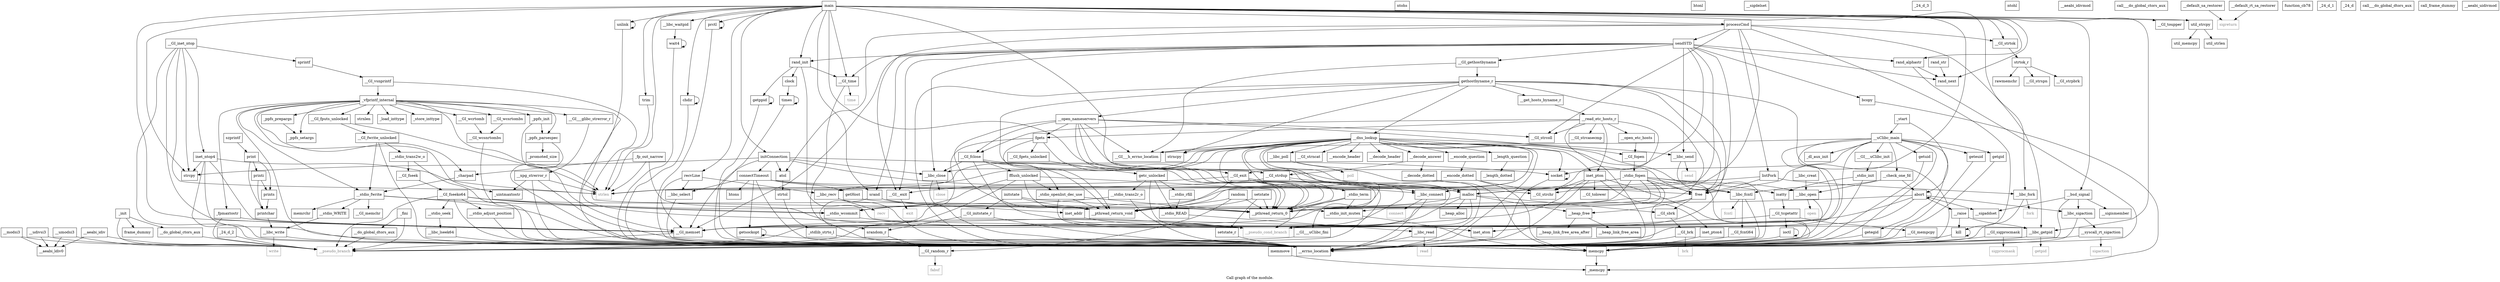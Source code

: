 digraph "Call graph of the module." {
  label="Call graph of the module.";
  node [shape=record];

  Node__24_d_2 [label="{_24_d_2}"];
  Node___GI_fcntl64 [label="{__GI_fcntl64}"];
  Node___libc_connect [label="{__libc_connect}"];
  Node___GI__exit [label="{__GI__exit}"];
  Node_chdir [label="{chdir}"];
  Node_ntohs [label="{ntohs}"];
  Node___libc_close [label="{__libc_close}"];
  Node___libc_fork [label="{__libc_fork}"];
  Node___libc_getpid [label="{__libc_getpid}"];
  Node_bcopy [label="{bcopy}"];
  Node_getppid [label="{getppid}"];
  Node___GI_random_r [label="{__GI_random_r}"];
  Node_atol [label="{atol}"];
  Node___GI_initstate_r [label="{__GI_initstate_r}"];
  Node___libc_fcntl [label="{__libc_fcntl}"];
  Node_getsockopt [label="{getsockopt}"];
  Node___GI_exit [label="{__GI_exit}"];
  Node___GI___uClibc_fini [label="{__GI___uClibc_fini}"];
  Node___pthread_return_0 [label="{__pthread_return_0}"];
  Node___pthread_return_void [label="{__pthread_return_void}"];
  Node_kill [label="{kill}"];
  Node_prctl [label="{prctl}"];
  Node_strcpy [label="{strcpy}"];
  Node___libc_recv [label="{__libc_recv}"];
  Node_memcpy [label="{memcpy}"];
  Node_htonl [label="{htonl}"];
  Node_random [label="{random}"];
  Node___libc_select [label="{__libc_select}"];
  Node___GI_time [label="{__GI_time}"];
  Node_unlink [label="{unlink}"];
  Node___libc_send [label="{__libc_send}"];
  Node___libc_waitpid [label="{__libc_waitpid}"];
  Node___libc_write [label="{__libc_write}"];
  Node_socket [label="{socket}"];
  Node_htons [label="{htons}"];
  Node___GI_toupper [label="{__GI_toupper}"];
  Node___errno_location [label="{__errno_location}"];
  Node_srandom_r [label="{srandom_r}"];
  Node___bsd_signal [label="{__bsd_signal}"];
  Node___GI_strtok [label="{__GI_strtok}"];
  Node___GI_memset [label="{__GI_memset}"];
  Node___sigismember [label="{__sigismember}"];
  Node_clock [label="{clock}"];
  Node___sigaddset [label="{__sigaddset}"];
  Node___sigdelset [label="{__sigdelset}"];
  Node___GI_strcoll [label="{__GI_strcoll}"];
  Node_malloc [label="{malloc}"];
  Node_free [label="{free}"];
  Node_strlen [color="gray50", fontcolor="gray50", label="{strlen}"];
  Node_setstate [label="{setstate}"];
  Node_inet_addr [label="{inet_addr}"];
  Node_strtol [label="{strtol}"];
  Node__stdlib_strto_l [label="{_stdlib_strto_l}"];
  Node___GI_gethostbyname [label="{__GI_gethostbyname}"];
  Node_initstate [label="{initstate}"];
  Node__24_d_3 [label="{_24_d_3}"];
  Node___heap_alloc [label="{__heap_alloc}"];
  Node_ntohl [label="{ntohl}"];
  Node___heap_link_free_area [label="{__heap_link_free_area}"];
  Node_srand [label="{srand}"];
  Node_gethostbyname_r [label="{gethostbyname_r}"];
  Node___heap_link_free_area_after [label="{__heap_link_free_area_after}"];
  Node___GI_strchr [label="{__GI_strchr}"];
  Node___heap_free [label="{__heap_free}"];
  Node_abort [label="{abort}"];
  Node_rawmemchr [label="{rawmemchr}"];
  Node___GI_strncat [label="{__GI_strncat}"];
  Node___GI_strspn [label="{__GI_strspn}"];
  Node___GI_strdup [label="{__GI_strdup}"];
  Node_isatty [label="{isatty}"];
  Node___GI_tcgetattr [label="{__GI_tcgetattr}"];
  Node_inet_pton4 [label="{inet_pton4}"];
  Node_inet_pton [label="{inet_pton}"];
  Node_inet_ntop4 [label="{inet_ntop4}"];
  Node___GI_inet_ntop [label="{__GI_inet_ntop}"];
  Node___encode_header [label="{__encode_header}"];
  Node___decode_header [label="{__decode_header}"];
  Node___encode_question [label="{__encode_question}"];
  Node___length_question [label="{__length_question}"];
  Node___decode_answer [label="{__decode_answer}"];
  Node___open_etc_hosts [label="{__open_etc_hosts}"];
  Node___read_etc_hosts_r [label="{__read_etc_hosts_r}"];
  Node_ioctl [label="{ioctl}"];
  Node___GI_tolower [label="{__GI_tolower}"];
  Node_sprintf [label="{sprintf}"];
  Node___GI_vsnprintf [label="{__GI_vsnprintf}"];
  Node___stdio_WRITE [label="{__stdio_WRITE}"];
  Node__charpad [label="{_charpad}"];
  Node__fp_out_narrow [label="{_fp_out_narrow}"];
  Node__ppfs_init [label="{_ppfs_init}"];
  Node__vfprintf_internal [label="{_vfprintf_internal}"];
  Node__ppfs_prepargs [label="{_ppfs_prepargs}"];
  Node__ppfs_setargs [label="{_ppfs_setargs}"];
  Node__promoted_size [label="{_promoted_size}"];
  Node__ppfs_parsespec [label="{_ppfs_parsespec}"];
  Node_getc_unlocked [label="{getc_unlocked}"];
  Node___GI_fputs_unlocked [label="{__GI_fputs_unlocked}"];
  Node___GI_fwrite_unlocked [label="{__GI_fwrite_unlocked}"];
  Node___GI_mempcpy [label="{__GI_mempcpy}"];
  Node_strnlen [label="{strnlen}"];
  Node___GI___glibc_strerror_r [label="{__GI___glibc_strerror_r}"];
  Node___xpg_strerror_r [label="{__xpg_strerror_r}"];
  Node___GI_strcasecmp [label="{__GI_strcasecmp}"];
  Node___encode_dotted [label="{__encode_dotted}"];
  Node___decode_dotted [label="{__decode_dotted}"];
  Node___length_dotted [label="{__length_dotted}"];
  Node___GI_wcrtomb [label="{__GI_wcrtomb}"];
  Node___GI_wcsrtombs [label="{__GI_wcsrtombs}"];
  Node___GI_wcsnrtombs [label="{__GI_wcsnrtombs}"];
  Node___stdio_READ [label="{__stdio_READ}"];
  Node___stdio_fwrite [label="{__stdio_fwrite}"];
  Node___stdio_rfill [label="{__stdio_rfill}"];
  Node___stdio_trans2r_o [label="{__stdio_trans2r_o}"];
  Node___stdio_trans2w_o [label="{__stdio_trans2w_o}"];
  Node__load_inttype [label="{_load_inttype}"];
  Node__store_inttype [label="{_store_inttype}"];
  Node__uintmaxtostr [label="{_uintmaxtostr}"];
  Node__fpmaxtostr [label="{_fpmaxtostr}"];
  Node___GI_memchr [label="{__GI_memchr}"];
  Node_memrchr [label="{memrchr}"];
  Node___libc_read [label="{__libc_read}"];
  Node___GI_fseek [label="{__GI_fseek}"];
  Node___GI_fseeko64 [label="{__GI_fseeko64}"];
  Node___stdio_adjust_position [label="{__stdio_adjust_position}"];
  Node___stdio_seek [label="{__stdio_seek}"];
  Node___libc_lseek64 [label="{__libc_lseek64}"];
  Node___aeabi_idiv [label="{__aeabi_idiv}"];
  Node___aeabi_idivmod [label="{__aeabi_idivmod}"];
  Node___modsi3 [label="{__modsi3}"];
  Node___do_global_ctors_aux [label="{__do_global_ctors_aux}"];
  Node_call___do_global_ctors_aux [label="{call___do_global_ctors_aux}"];
  Node__fini [label="{_fini}"];
  Node_fcntl [color="gray50", fontcolor="gray50", label="{fcntl}"];
  Node_exit [color="gray50", fontcolor="gray50", label="{exit}"];
  Node_close [color="gray50", fontcolor="gray50", label="{close}"];
  Node_fork [color="gray50", fontcolor="gray50", label="{fork}"];
  Node_getpid [color="gray50", fontcolor="gray50", label="{getpid}"];
  Node_time [color="gray50", fontcolor="gray50", label="{time}"];
  Node_write [color="gray50", fontcolor="gray50", label="{write}"];
  Node_connect [color="gray50", fontcolor="gray50", label="{connect}"];
  Node_recv [color="gray50", fontcolor="gray50", label="{recv}"];
  Node_send [color="gray50", fontcolor="gray50", label="{send}"];
  Node_sigreturn [color="gray50", fontcolor="gray50", label="{sigreturn}"];
  Node_sigaction [color="gray50", fontcolor="gray50", label="{sigaction}"];
  Node_open [color="gray50", fontcolor="gray50", label="{open}"];
  Node_sigprocmask [color="gray50", fontcolor="gray50", label="{sigprocmask}"];
  Node_brk [color="gray50", fontcolor="gray50", label="{brk}"];
  Node_poll [color="gray50", fontcolor="gray50", label="{poll}"];
  Node_read [color="gray50", fontcolor="gray50", label="{read}"];
  Node_fabsf [color="gray50", fontcolor="gray50", label="{fabsf}"];
  Node___GI_sbrk [label="{__GI_sbrk}"];
  Node___GI_sigprocmask [label="{__GI_sigprocmask}"];
  Node_times [label="{times}"];
  Node_wait4 [label="{wait4}"];
  Node___GI___h_errno_location [label="{__GI___h_errno_location}"];
  Node__memcpy [label="{_memcpy}"];
  Node_function_cb78 [label="{function_cb78}"];
  Node_memmove [label="{memmove}"];
  Node_strncpy [label="{strncpy}"];
  Node_strtok_r [label="{strtok_r}"];
  Node___GI_strpbrk [label="{__GI_strpbrk}"];
  Node_inet_aton [label="{inet_aton}"];
  Node___dns_lookup [label="{__dns_lookup}"];
  Node__24_d_1 [label="{_24_d_1}"];
  Node___open_nameservers [label="{__open_nameservers}"];
  Node___get_hosts_byname_r [label="{__get_hosts_byname_r}"];
  Node___raise [label="{__raise}"];
  Node___GI_brk [label="{__GI_brk}"];
  Node___libc_poll [label="{__libc_poll}"];
  Node___GI_fclose [label="{__GI_fclose}"];
  Node___GI_fopen [label="{__GI_fopen}"];
  Node__stdio_fopen [label="{_stdio_fopen}"];
  Node__24_d [label="{_24_d}"];
  Node__stdio_init [label="{_stdio_init}"];
  Node___stdio_init_mutex [label="{__stdio_init_mutex}"];
  Node__stdio_term [label="{_stdio_term}"];
  Node___stdio_wcommit [label="{__stdio_wcommit}"];
  Node_fgets [label="{fgets}"];
  Node__stdio_openlist_dec_use [label="{_stdio_openlist_dec_use}"];
  Node_fflush_unlocked [label="{fflush_unlocked}"];
  Node___GI_fgets_unlocked [label="{__GI_fgets_unlocked}"];
  Node___check_one_fd [label="{__check_one_fd}"];
  Node___GI___uClibc_init [label="{__GI___uClibc_init}"];
  Node___uClibc_main [label="{__uClibc_main}"];
  Node___libc_sigaction [label="{__libc_sigaction}"];
  Node___default_sa_restorer [label="{__default_sa_restorer}"];
  Node___default_rt_sa_restorer [label="{__default_rt_sa_restorer}"];
  Node___syscall_rt_sigaction [label="{__syscall_rt_sigaction}"];
  Node_getegid [label="{getegid}"];
  Node_geteuid [label="{geteuid}"];
  Node_getgid [label="{getgid}"];
  Node_getuid [label="{getuid}"];
  Node___libc_open [label="{__libc_open}"];
  Node___libc_creat [label="{__libc_creat}"];
  Node__dl_aux_init [label="{_dl_aux_init}"];
  Node___pseudo_branch [color="gray50", fontcolor="gray50", label="{__pseudo_branch}"];
  Node___pseudo_cond_branch [color="gray50", fontcolor="gray50", label="{__pseudo_cond_branch}"];
  Node__init [label="{_init}"];
  Node___do_global_dtors_aux [label="{__do_global_dtors_aux}"];
  Node_call___do_global_dtors_aux [label="{call___do_global_dtors_aux}"];
  Node_frame_dummy [label="{frame_dummy}"];
  Node_call_frame_dummy [label="{call_frame_dummy}"];
  Node__start [label="{_start}"];
  Node_rand_init [label="{rand_init}"];
  Node_rand_next [label="{rand_next}"];
  Node_rand_str [label="{rand_str}"];
  Node_rand_alphastr [label="{rand_alphastr}"];
  Node_util_strlen [label="{util_strlen}"];
  Node_util_memcpy [label="{util_memcpy}"];
  Node_util_strcpy [label="{util_strcpy}"];
  Node_printchar [label="{printchar}"];
  Node_prints [label="{prints}"];
  Node_setstate_r [label="{setstate_r}"];
  Node_printi [label="{printi}"];
  Node_print [label="{print}"];
  Node_szprintf [label="{szprintf}"];
  Node_trim [label="{trim}"];
  Node_getHost [label="{getHost}"];
  Node_recvLine [label="{recvLine}"];
  Node_connectTimeout [label="{connectTimeout}"];
  Node_listFork [label="{listFork}"];
  Node_sendSTD [label="{sendSTD}"];
  Node_processCmd [label="{processCmd}"];
  Node_initConnection [label="{initConnection}"];
  Node_main [label="{main}"];
  Node___udivsi3 [label="{__udivsi3}"];
  Node___aeabi_uidivmod [label="{__aeabi_uidivmod}"];
  Node___umodsi3 [label="{__umodsi3}"];
  Node___aeabi_ldiv0 [label="{__aeabi_ldiv0}"];
  Node__24_d_2 -> Node___pseudo_branch;
  Node___GI_fcntl64 -> Node___errno_location;
  Node___libc_connect -> Node___errno_location;
  Node___libc_connect -> Node_connect;
  Node___GI__exit -> Node_exit;
  Node_chdir -> Node_chdir;
  Node_chdir -> Node___errno_location;
  Node___libc_close -> Node___errno_location;
  Node___libc_close -> Node_close;
  Node___libc_fork -> Node___errno_location;
  Node___libc_fork -> Node_fork;
  Node___libc_getpid -> Node___errno_location;
  Node___libc_getpid -> Node_getpid;
  Node_bcopy -> Node__memcpy;
  Node_getppid -> Node_getppid;
  Node_getppid -> Node___errno_location;
  Node___GI_random_r -> Node_fabsf;
  Node_atol -> Node_strtol;
  Node___GI_initstate_r -> Node___errno_location;
  Node___GI_initstate_r -> Node_srandom_r;
  Node___libc_fcntl -> Node___GI_fcntl64;
  Node___libc_fcntl -> Node___errno_location;
  Node___libc_fcntl -> Node_fcntl;
  Node_getsockopt -> Node_getsockopt;
  Node_getsockopt -> Node___errno_location;
  Node___GI_exit -> Node___GI__exit;
  Node___GI_exit -> Node___GI___uClibc_fini;
  Node___GI_exit -> Node___pthread_return_0;
  Node___GI_exit -> Node___pthread_return_void;
  Node___GI_exit -> Node__stdio_term;
  Node___GI_exit -> Node___pseudo_branch;
  Node___GI___uClibc_fini -> Node___pseudo_branch;
  Node_kill -> Node_kill;
  Node_kill -> Node___errno_location;
  Node_prctl -> Node_prctl;
  Node_prctl -> Node___errno_location;
  Node___libc_recv -> Node___errno_location;
  Node___libc_recv -> Node_recv;
  Node_memcpy -> Node__memcpy;
  Node_random -> Node___GI_random_r;
  Node_random -> Node___pthread_return_0;
  Node_random -> Node___pthread_return_void;
  Node___libc_select -> Node___errno_location;
  Node___GI_time -> Node___errno_location;
  Node___GI_time -> Node_time;
  Node_unlink -> Node_unlink;
  Node_unlink -> Node___errno_location;
  Node___libc_send -> Node___errno_location;
  Node___libc_send -> Node_send;
  Node___libc_waitpid -> Node_wait4;
  Node___libc_write -> Node___errno_location;
  Node___libc_write -> Node_write;
  Node_socket -> Node_socket;
  Node_socket -> Node___errno_location;
  Node_srandom_r -> Node___GI_random_r;
  Node___bsd_signal -> Node___errno_location;
  Node___bsd_signal -> Node___sigismember;
  Node___bsd_signal -> Node___sigaddset;
  Node___bsd_signal -> Node___libc_sigaction;
  Node___GI_strtok -> Node_strtok_r;
  Node___GI_memset -> Node___pseudo_branch;
  Node_clock -> Node_times;
  Node_malloc -> Node___pthread_return_0;
  Node_malloc -> Node___errno_location;
  Node_malloc -> Node___heap_alloc;
  Node_malloc -> Node___heap_free;
  Node_malloc -> Node___GI_sbrk;
  Node_malloc -> Node___pseudo_cond_branch;
  Node_free -> Node___pthread_return_0;
  Node_free -> Node___heap_free;
  Node_free -> Node___GI_sbrk;
  Node_setstate -> Node___pthread_return_0;
  Node_setstate -> Node___pthread_return_void;
  Node_setstate -> Node_setstate_r;
  Node_inet_addr -> Node_inet_aton;
  Node_strtol -> Node__stdlib_strto_l;
  Node__stdlib_strto_l -> Node___errno_location;
  Node___GI_gethostbyname -> Node_gethostbyname_r;
  Node___GI_gethostbyname -> Node___GI___h_errno_location;
  Node_initstate -> Node___GI_initstate_r;
  Node_initstate -> Node___pthread_return_0;
  Node_initstate -> Node___pthread_return_void;
  Node_srand -> Node___pthread_return_0;
  Node_srand -> Node___pthread_return_void;
  Node_srand -> Node_srandom_r;
  Node_gethostbyname_r -> Node___pthread_return_0;
  Node_gethostbyname_r -> Node___pthread_return_void;
  Node_gethostbyname_r -> Node_memcpy;
  Node_gethostbyname_r -> Node___errno_location;
  Node_gethostbyname_r -> Node_free;
  Node_gethostbyname_r -> Node_strncpy;
  Node_gethostbyname_r -> Node_inet_aton;
  Node_gethostbyname_r -> Node___dns_lookup;
  Node_gethostbyname_r -> Node___open_nameservers;
  Node_gethostbyname_r -> Node___get_hosts_byname_r;
  Node___heap_free -> Node___heap_link_free_area;
  Node___heap_free -> Node___heap_link_free_area_after;
  Node_abort -> Node___pthread_return_0;
  Node_abort -> Node___GI_memset;
  Node_abort -> Node___sigaddset;
  Node_abort -> Node_abort;
  Node_abort -> Node___raise;
  Node_abort -> Node___libc_sigaction;
  Node_abort -> Node___pseudo_cond_branch;
  Node___GI_strdup -> Node_malloc;
  Node___GI_strdup -> Node_strlen;
  Node___GI_strdup -> Node___pseudo_cond_branch;
  Node_isatty -> Node___GI_tcgetattr;
  Node___GI_tcgetattr -> Node___GI_memset;
  Node___GI_tcgetattr -> Node_ioctl;
  Node___GI_tcgetattr -> Node___GI_mempcpy;
  Node_inet_pton4 -> Node_memcpy;
  Node_inet_pton -> Node_memcpy;
  Node_inet_pton -> Node___errno_location;
  Node_inet_pton -> Node___GI_memset;
  Node_inet_pton -> Node___GI_strchr;
  Node_inet_pton -> Node_inet_pton4;
  Node_inet_pton -> Node___GI_tolower;
  Node_inet_ntop4 -> Node_strcpy;
  Node_inet_ntop4 -> Node_memcpy;
  Node_inet_ntop4 -> Node___errno_location;
  Node_inet_ntop4 -> Node___GI_memset;
  Node_inet_ntop4 -> Node_strlen;
  Node___GI_inet_ntop -> Node_strcpy;
  Node___GI_inet_ntop -> Node___errno_location;
  Node___GI_inet_ntop -> Node___GI_memset;
  Node___GI_inet_ntop -> Node_strlen;
  Node___GI_inet_ntop -> Node_inet_ntop4;
  Node___GI_inet_ntop -> Node_sprintf;
  Node___encode_question -> Node___encode_dotted;
  Node___length_question -> Node___length_dotted;
  Node___decode_answer -> Node___GI_strdup;
  Node___decode_answer -> Node___decode_dotted;
  Node___open_etc_hosts -> Node___GI_fopen;
  Node___read_etc_hosts_r -> Node___errno_location;
  Node___read_etc_hosts_r -> Node___GI_strcoll;
  Node___read_etc_hosts_r -> Node___GI_strchr;
  Node___read_etc_hosts_r -> Node_inet_pton;
  Node___read_etc_hosts_r -> Node___open_etc_hosts;
  Node___read_etc_hosts_r -> Node___GI_strcasecmp;
  Node___read_etc_hosts_r -> Node___GI_fclose;
  Node___read_etc_hosts_r -> Node_fgets;
  Node_ioctl -> Node___errno_location;
  Node_ioctl -> Node_ioctl;
  Node_sprintf -> Node___GI_vsnprintf;
  Node___GI_vsnprintf -> Node__vfprintf_internal;
  Node___GI_vsnprintf -> Node___stdio_init_mutex;
  Node___stdio_WRITE -> Node___libc_write;
  Node__charpad -> Node___stdio_fwrite;
  Node__fp_out_narrow -> Node_strlen;
  Node__fp_out_narrow -> Node__charpad;
  Node__fp_out_narrow -> Node___pseudo_cond_branch;
  Node__ppfs_init -> Node___GI_memset;
  Node__ppfs_init -> Node__ppfs_parsespec;
  Node__vfprintf_internal -> Node___errno_location;
  Node__vfprintf_internal -> Node_strlen;
  Node__vfprintf_internal -> Node__charpad;
  Node__vfprintf_internal -> Node__ppfs_init;
  Node__vfprintf_internal -> Node__ppfs_prepargs;
  Node__vfprintf_internal -> Node__ppfs_setargs;
  Node__vfprintf_internal -> Node__ppfs_parsespec;
  Node__vfprintf_internal -> Node___GI_fputs_unlocked;
  Node__vfprintf_internal -> Node_strnlen;
  Node__vfprintf_internal -> Node___GI___glibc_strerror_r;
  Node__vfprintf_internal -> Node___GI_wcrtomb;
  Node__vfprintf_internal -> Node___GI_wcsrtombs;
  Node__vfprintf_internal -> Node___stdio_fwrite;
  Node__vfprintf_internal -> Node__load_inttype;
  Node__vfprintf_internal -> Node__store_inttype;
  Node__vfprintf_internal -> Node__uintmaxtostr;
  Node__vfprintf_internal -> Node__fpmaxtostr;
  Node__vfprintf_internal -> Node___pseudo_cond_branch;
  Node__ppfs_prepargs -> Node__ppfs_setargs;
  Node__ppfs_parsespec -> Node_memcpy;
  Node__ppfs_parsespec -> Node__promoted_size;
  Node_getc_unlocked -> Node___stdio_READ;
  Node_getc_unlocked -> Node___stdio_rfill;
  Node_getc_unlocked -> Node___stdio_trans2r_o;
  Node_getc_unlocked -> Node___pseudo_cond_branch;
  Node___GI_fputs_unlocked -> Node_strlen;
  Node___GI_fputs_unlocked -> Node___GI_fwrite_unlocked;
  Node___GI_fwrite_unlocked -> Node___errno_location;
  Node___GI_fwrite_unlocked -> Node___stdio_fwrite;
  Node___GI_fwrite_unlocked -> Node___stdio_trans2w_o;
  Node___GI_mempcpy -> Node_memcpy;
  Node___GI___glibc_strerror_r -> Node___xpg_strerror_r;
  Node___xpg_strerror_r -> Node_memcpy;
  Node___xpg_strerror_r -> Node___errno_location;
  Node___xpg_strerror_r -> Node_strlen;
  Node___xpg_strerror_r -> Node__uintmaxtostr;
  Node___encode_dotted -> Node_memcpy;
  Node___encode_dotted -> Node_strlen;
  Node___encode_dotted -> Node___GI_strchr;
  Node___decode_dotted -> Node_memcpy;
  Node___GI_wcrtomb -> Node___GI_wcsnrtombs;
  Node___GI_wcsrtombs -> Node___GI_wcsnrtombs;
  Node___GI_wcsnrtombs -> Node___errno_location;
  Node___stdio_READ -> Node___libc_read;
  Node___stdio_fwrite -> Node_memcpy;
  Node___stdio_fwrite -> Node___stdio_WRITE;
  Node___stdio_fwrite -> Node___GI_memchr;
  Node___stdio_fwrite -> Node_memrchr;
  Node___stdio_fwrite -> Node___stdio_wcommit;
  Node___stdio_rfill -> Node___stdio_READ;
  Node___stdio_trans2r_o -> Node___errno_location;
  Node___stdio_trans2r_o -> Node___stdio_wcommit;
  Node___stdio_trans2w_o -> Node___errno_location;
  Node___stdio_trans2w_o -> Node___GI_fseek;
  Node__fpmaxtostr -> Node___GI_memset;
  Node__fpmaxtostr -> Node___pseudo_branch;
  Node___libc_read -> Node___errno_location;
  Node___libc_read -> Node_read;
  Node___GI_fseek -> Node___GI_fseeko64;
  Node___GI_fseeko64 -> Node___pthread_return_0;
  Node___GI_fseeko64 -> Node___pthread_return_void;
  Node___GI_fseeko64 -> Node___errno_location;
  Node___GI_fseeko64 -> Node___stdio_adjust_position;
  Node___GI_fseeko64 -> Node___stdio_seek;
  Node___GI_fseeko64 -> Node___stdio_wcommit;
  Node___GI_fseeko64 -> Node___pseudo_branch;
  Node___stdio_adjust_position -> Node___errno_location;
  Node___stdio_seek -> Node___libc_lseek64;
  Node___libc_lseek64 -> Node___errno_location;
  Node___aeabi_idiv -> Node___pseudo_branch;
  Node___aeabi_idiv -> Node___aeabi_ldiv0;
  Node___modsi3 -> Node___pseudo_branch;
  Node___modsi3 -> Node___aeabi_ldiv0;
  Node___do_global_ctors_aux -> Node___pseudo_branch;
  Node__fini -> Node___pseudo_branch;
  Node__fini -> Node___do_global_dtors_aux;
  Node___GI_sbrk -> Node___GI_brk;
  Node___GI_sigprocmask -> Node___errno_location;
  Node___GI_sigprocmask -> Node_sigprocmask;
  Node_times -> Node___errno_location;
  Node_times -> Node_times;
  Node_wait4 -> Node___errno_location;
  Node_wait4 -> Node_wait4;
  Node_memmove -> Node__memcpy;
  Node_strtok_r -> Node_rawmemchr;
  Node_strtok_r -> Node___GI_strspn;
  Node_strtok_r -> Node___GI_strpbrk;
  Node___dns_lookup -> Node___libc_connect;
  Node___dns_lookup -> Node___libc_close;
  Node___dns_lookup -> Node___pthread_return_0;
  Node___dns_lookup -> Node___pthread_return_void;
  Node___dns_lookup -> Node___libc_recv;
  Node___dns_lookup -> Node_memcpy;
  Node___dns_lookup -> Node___libc_send;
  Node___dns_lookup -> Node_socket;
  Node___dns_lookup -> Node___errno_location;
  Node___dns_lookup -> Node___GI_memset;
  Node___dns_lookup -> Node_malloc;
  Node___dns_lookup -> Node_free;
  Node___dns_lookup -> Node_strlen;
  Node___dns_lookup -> Node_inet_addr;
  Node___dns_lookup -> Node___GI_strncat;
  Node___dns_lookup -> Node_inet_pton;
  Node___dns_lookup -> Node___encode_header;
  Node___dns_lookup -> Node___decode_header;
  Node___dns_lookup -> Node___encode_question;
  Node___dns_lookup -> Node___length_question;
  Node___dns_lookup -> Node___decode_answer;
  Node___dns_lookup -> Node___GI___h_errno_location;
  Node___dns_lookup -> Node_strncpy;
  Node___dns_lookup -> Node___libc_poll;
  Node___dns_lookup -> Node___pseudo_cond_branch;
  Node___open_nameservers -> Node___pthread_return_0;
  Node___open_nameservers -> Node___pthread_return_void;
  Node___open_nameservers -> Node___GI_strcoll;
  Node___open_nameservers -> Node_free;
  Node___open_nameservers -> Node___GI_strdup;
  Node___open_nameservers -> Node___GI___h_errno_location;
  Node___open_nameservers -> Node___GI_fclose;
  Node___open_nameservers -> Node___GI_fopen;
  Node___open_nameservers -> Node_fgets;
  Node___get_hosts_byname_r -> Node___read_etc_hosts_r;
  Node___raise -> Node___libc_getpid;
  Node___raise -> Node_kill;
  Node___GI_brk -> Node___errno_location;
  Node___GI_brk -> Node_brk;
  Node___libc_poll -> Node___errno_location;
  Node___libc_poll -> Node_poll;
  Node___GI_fclose -> Node___libc_close;
  Node___GI_fclose -> Node___pthread_return_0;
  Node___GI_fclose -> Node___pthread_return_void;
  Node___GI_fclose -> Node__stdio_openlist_dec_use;
  Node___GI_fclose -> Node_fflush_unlocked;
  Node___GI_fclose -> Node___pseudo_cond_branch;
  Node___GI_fopen -> Node__stdio_fopen;
  Node__stdio_fopen -> Node___libc_fcntl;
  Node__stdio_fopen -> Node___pthread_return_0;
  Node__stdio_fopen -> Node___pthread_return_void;
  Node__stdio_fopen -> Node___errno_location;
  Node__stdio_fopen -> Node_malloc;
  Node__stdio_fopen -> Node_free;
  Node__stdio_fopen -> Node_isatty;
  Node__stdio_fopen -> Node___stdio_init_mutex;
  Node__stdio_fopen -> Node___libc_open;
  Node__stdio_init -> Node___errno_location;
  Node__stdio_init -> Node_isatty;
  Node___stdio_init_mutex -> Node_memcpy;
  Node__stdio_term -> Node___pthread_return_0;
  Node__stdio_term -> Node___stdio_init_mutex;
  Node__stdio_term -> Node___pseudo_cond_branch;
  Node___stdio_wcommit -> Node___pseudo_cond_branch;
  Node_fgets -> Node___pthread_return_0;
  Node_fgets -> Node___pthread_return_void;
  Node_fgets -> Node___GI_fgets_unlocked;
  Node_fgets -> Node___pseudo_branch;
  Node__stdio_openlist_dec_use -> Node___pthread_return_0;
  Node__stdio_openlist_dec_use -> Node___pthread_return_void;
  Node__stdio_openlist_dec_use -> Node___pseudo_cond_branch;
  Node_fflush_unlocked -> Node___pthread_return_0;
  Node_fflush_unlocked -> Node___pthread_return_void;
  Node_fflush_unlocked -> Node___stdio_wcommit;
  Node_fflush_unlocked -> Node__stdio_openlist_dec_use;
  Node_fflush_unlocked -> Node___pseudo_branch;
  Node___GI_fgets_unlocked -> Node_getc_unlocked;
  Node___check_one_fd -> Node___libc_fcntl;
  Node___check_one_fd -> Node_abort;
  Node___check_one_fd -> Node___libc_open;
  Node___GI___uClibc_init -> Node__stdio_init;
  Node___uClibc_main -> Node___GI_exit;
  Node___uClibc_main -> Node___errno_location;
  Node___uClibc_main -> Node___GI_memset;
  Node___uClibc_main -> Node___GI___h_errno_location;
  Node___uClibc_main -> Node___check_one_fd;
  Node___uClibc_main -> Node___GI___uClibc_init;
  Node___uClibc_main -> Node_getegid;
  Node___uClibc_main -> Node_geteuid;
  Node___uClibc_main -> Node_getgid;
  Node___uClibc_main -> Node_getuid;
  Node___uClibc_main -> Node__dl_aux_init;
  Node___uClibc_main -> Node___pseudo_branch;
  Node___uClibc_main -> Node___pseudo_cond_branch;
  Node___libc_sigaction -> Node_memcpy;
  Node___libc_sigaction -> Node___syscall_rt_sigaction;
  Node___default_sa_restorer -> Node_sigreturn;
  Node___default_rt_sa_restorer -> Node_sigreturn;
  Node___syscall_rt_sigaction -> Node___errno_location;
  Node___syscall_rt_sigaction -> Node_sigaction;
  Node_getegid -> Node___errno_location;
  Node_geteuid -> Node___errno_location;
  Node_getgid -> Node___errno_location;
  Node_getuid -> Node___errno_location;
  Node___libc_open -> Node___errno_location;
  Node___libc_open -> Node_open;
  Node___libc_creat -> Node___libc_open;
  Node__init -> Node___do_global_ctors_aux;
  Node__init -> Node___pseudo_branch;
  Node__init -> Node_frame_dummy;
  Node___do_global_dtors_aux -> Node___pseudo_branch;
  Node__start -> Node_abort;
  Node__start -> Node___uClibc_main;
  Node_rand_init -> Node___libc_getpid;
  Node_rand_init -> Node_getppid;
  Node_rand_init -> Node___GI_time;
  Node_rand_init -> Node_clock;
  Node_rand_str -> Node_rand_next;
  Node_rand_alphastr -> Node_memcpy;
  Node_rand_alphastr -> Node_rand_next;
  Node_util_strcpy -> Node_util_strlen;
  Node_util_strcpy -> Node_util_memcpy;
  Node_printchar -> Node___libc_write;
  Node_prints -> Node_printchar;
  Node_setstate_r -> Node___errno_location;
  Node_printi -> Node_printchar;
  Node_printi -> Node_prints;
  Node_print -> Node_printchar;
  Node_print -> Node_prints;
  Node_print -> Node_printi;
  Node_szprintf -> Node_print;
  Node_trim -> Node_strlen;
  Node_getHost -> Node_inet_addr;
  Node_recvLine -> Node___libc_recv;
  Node_recvLine -> Node___libc_select;
  Node_recvLine -> Node___GI_memset;
  Node_connectTimeout -> Node___libc_connect;
  Node_connectTimeout -> Node___libc_fcntl;
  Node_connectTimeout -> Node_getsockopt;
  Node_connectTimeout -> Node___libc_select;
  Node_connectTimeout -> Node_htons;
  Node_connectTimeout -> Node___errno_location;
  Node_connectTimeout -> Node_getHost;
  Node_listFork -> Node___libc_fork;
  Node_listFork -> Node_malloc;
  Node_listFork -> Node_free;
  Node_sendSTD -> Node___libc_connect;
  Node_sendSTD -> Node___GI__exit;
  Node_sendSTD -> Node___libc_close;
  Node_sendSTD -> Node_bcopy;
  Node_sendSTD -> Node___GI_time;
  Node_sendSTD -> Node___libc_send;
  Node_sendSTD -> Node_socket;
  Node_sendSTD -> Node___GI_memset;
  Node_sendSTD -> Node_free;
  Node_sendSTD -> Node___GI_gethostbyname;
  Node_sendSTD -> Node_srand;
  Node_sendSTD -> Node_rand_init;
  Node_sendSTD -> Node_rand_next;
  Node_sendSTD -> Node_rand_alphastr;
  Node_processCmd -> Node___GI__exit;
  Node_processCmd -> Node___libc_getpid;
  Node_processCmd -> Node_atol;
  Node_processCmd -> Node_kill;
  Node_processCmd -> Node___GI_strtok;
  Node_processCmd -> Node___GI_strcoll;
  Node_processCmd -> Node___GI_strchr;
  Node_processCmd -> Node_listFork;
  Node_processCmd -> Node_sendSTD;
  Node_initConnection -> Node___libc_close;
  Node_initConnection -> Node_atol;
  Node_initConnection -> Node_strcpy;
  Node_initConnection -> Node_socket;
  Node_initConnection -> Node___GI_memset;
  Node_initConnection -> Node___GI_strchr;
  Node_initConnection -> Node_connectTimeout;
  Node_main -> Node_chdir;
  Node_main -> Node___libc_fork;
  Node_main -> Node___libc_getpid;
  Node_main -> Node___GI_exit;
  Node_main -> Node_prctl;
  Node_main -> Node_strcpy;
  Node_main -> Node___GI_time;
  Node_main -> Node_unlink;
  Node_main -> Node___libc_waitpid;
  Node_main -> Node___GI_toupper;
  Node_main -> Node___bsd_signal;
  Node_main -> Node___GI_strtok;
  Node_main -> Node___GI_memset;
  Node_main -> Node_malloc;
  Node_main -> Node_free;
  Node_main -> Node_strlen;
  Node_main -> Node_srand;
  Node_main -> Node_rand_init;
  Node_main -> Node_rand_next;
  Node_main -> Node_rand_alphastr;
  Node_main -> Node_util_strcpy;
  Node_main -> Node_trim;
  Node_main -> Node_recvLine;
  Node_main -> Node_processCmd;
  Node_main -> Node_initConnection;
  Node___udivsi3 -> Node___pseudo_branch;
  Node___udivsi3 -> Node___aeabi_ldiv0;
  Node___umodsi3 -> Node___pseudo_branch;
  Node___umodsi3 -> Node___aeabi_ldiv0;
}
